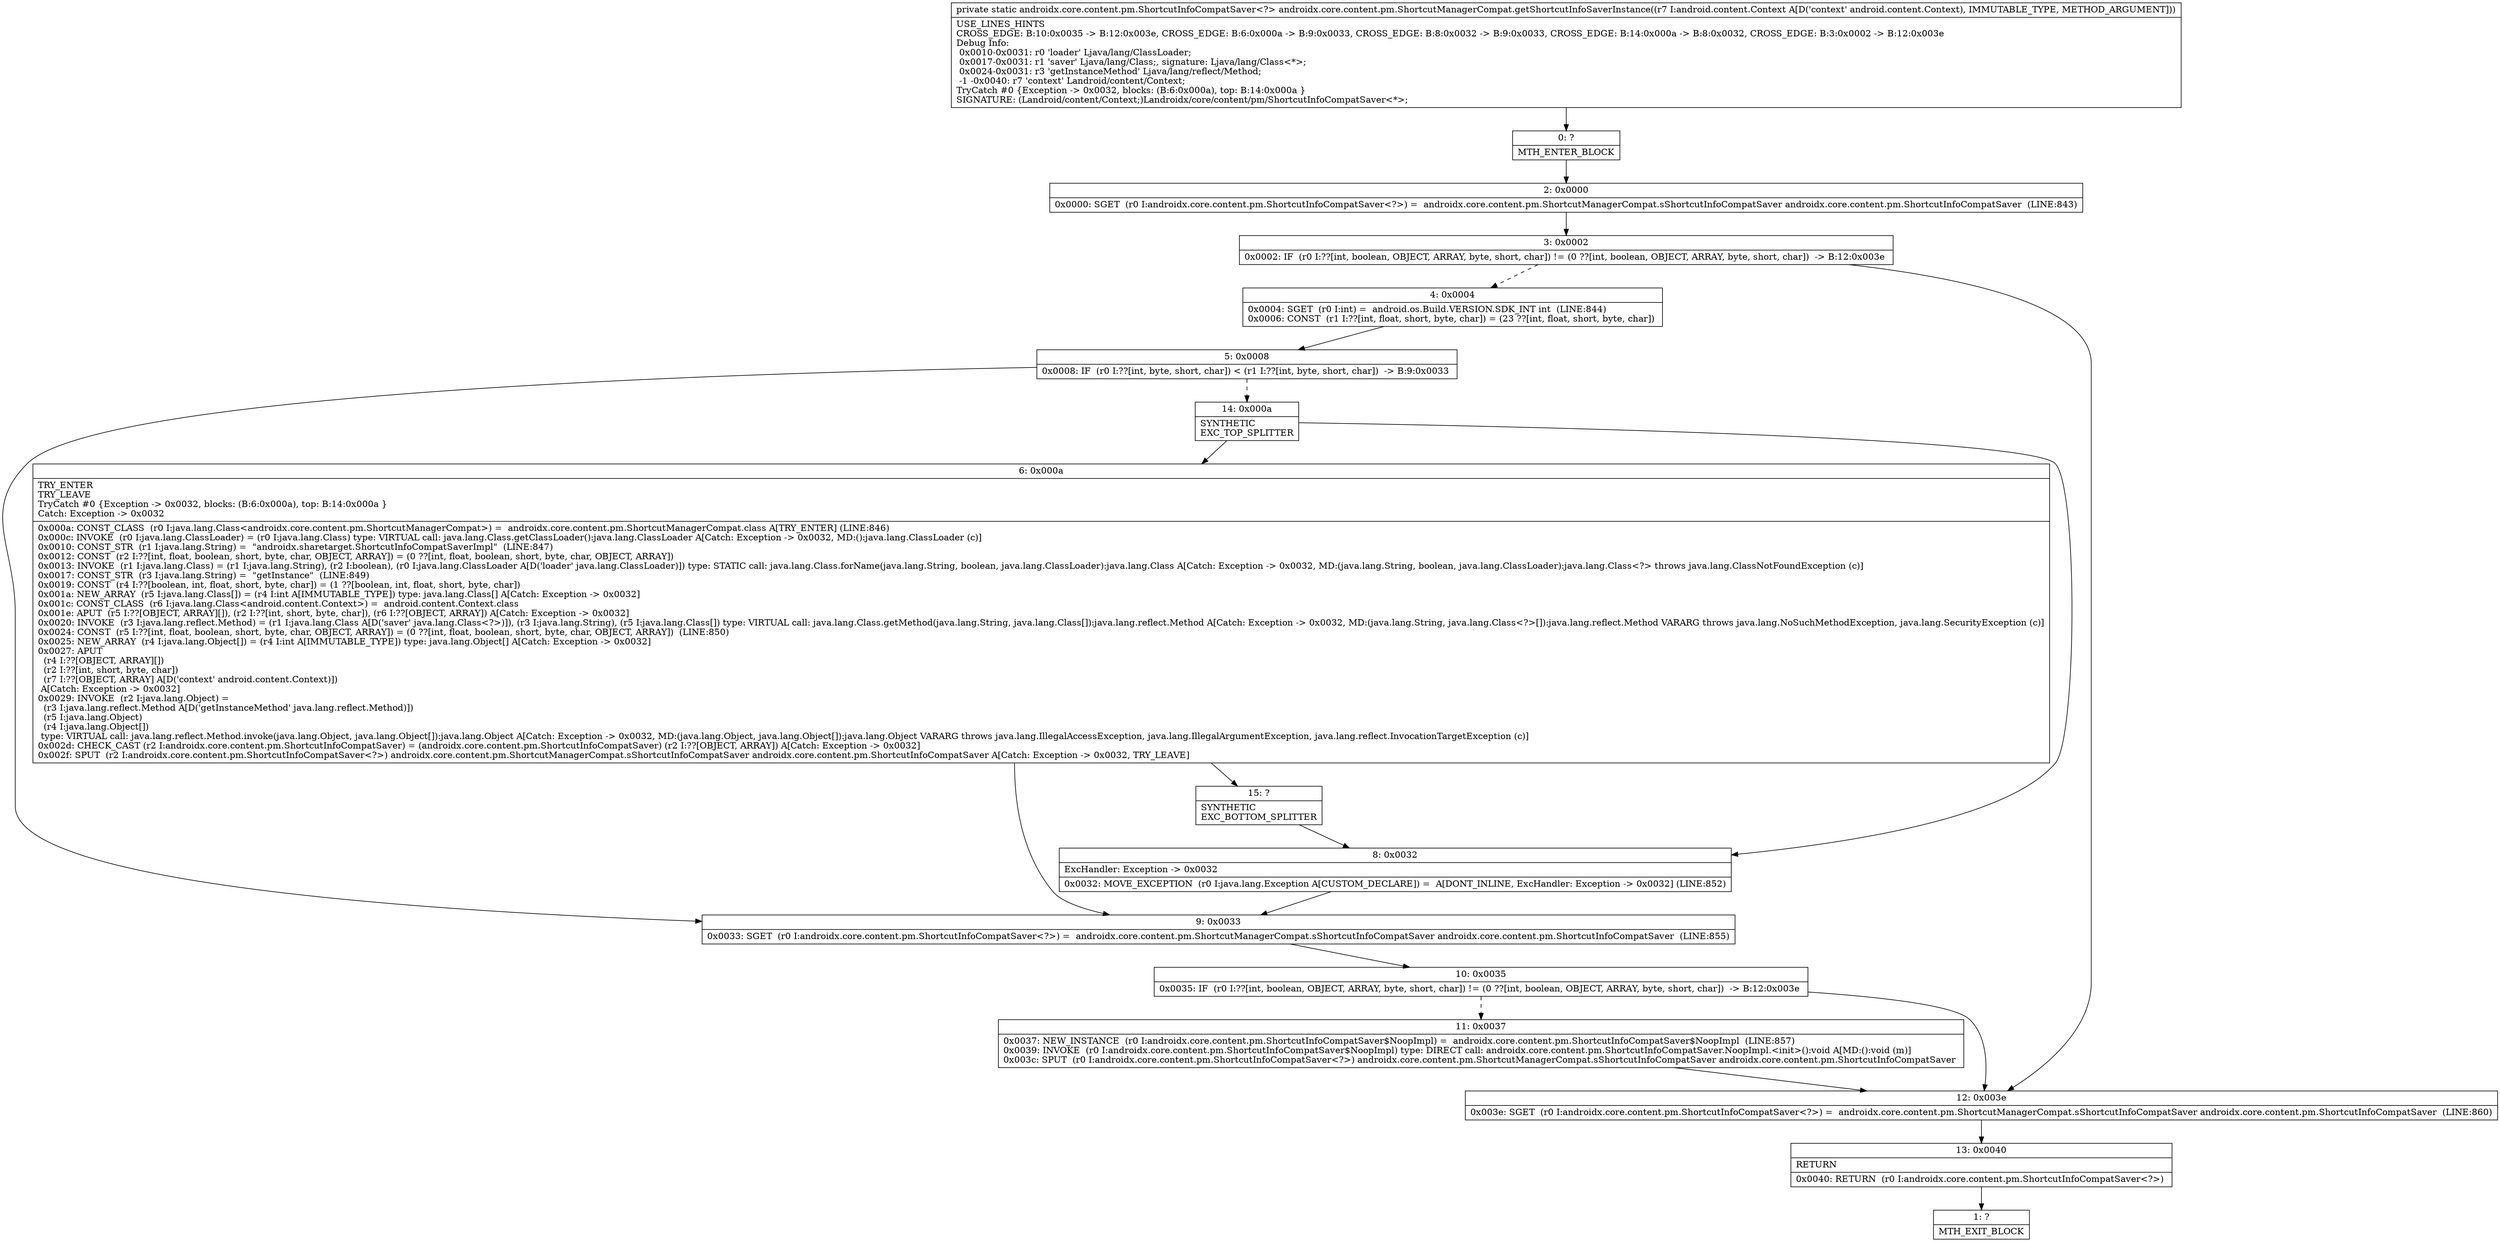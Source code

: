 digraph "CFG forandroidx.core.content.pm.ShortcutManagerCompat.getShortcutInfoSaverInstance(Landroid\/content\/Context;)Landroidx\/core\/content\/pm\/ShortcutInfoCompatSaver;" {
Node_0 [shape=record,label="{0\:\ ?|MTH_ENTER_BLOCK\l}"];
Node_2 [shape=record,label="{2\:\ 0x0000|0x0000: SGET  (r0 I:androidx.core.content.pm.ShortcutInfoCompatSaver\<?\>) =  androidx.core.content.pm.ShortcutManagerCompat.sShortcutInfoCompatSaver androidx.core.content.pm.ShortcutInfoCompatSaver  (LINE:843)\l}"];
Node_3 [shape=record,label="{3\:\ 0x0002|0x0002: IF  (r0 I:??[int, boolean, OBJECT, ARRAY, byte, short, char]) != (0 ??[int, boolean, OBJECT, ARRAY, byte, short, char])  \-\> B:12:0x003e \l}"];
Node_4 [shape=record,label="{4\:\ 0x0004|0x0004: SGET  (r0 I:int) =  android.os.Build.VERSION.SDK_INT int  (LINE:844)\l0x0006: CONST  (r1 I:??[int, float, short, byte, char]) = (23 ??[int, float, short, byte, char]) \l}"];
Node_5 [shape=record,label="{5\:\ 0x0008|0x0008: IF  (r0 I:??[int, byte, short, char]) \< (r1 I:??[int, byte, short, char])  \-\> B:9:0x0033 \l}"];
Node_9 [shape=record,label="{9\:\ 0x0033|0x0033: SGET  (r0 I:androidx.core.content.pm.ShortcutInfoCompatSaver\<?\>) =  androidx.core.content.pm.ShortcutManagerCompat.sShortcutInfoCompatSaver androidx.core.content.pm.ShortcutInfoCompatSaver  (LINE:855)\l}"];
Node_10 [shape=record,label="{10\:\ 0x0035|0x0035: IF  (r0 I:??[int, boolean, OBJECT, ARRAY, byte, short, char]) != (0 ??[int, boolean, OBJECT, ARRAY, byte, short, char])  \-\> B:12:0x003e \l}"];
Node_11 [shape=record,label="{11\:\ 0x0037|0x0037: NEW_INSTANCE  (r0 I:androidx.core.content.pm.ShortcutInfoCompatSaver$NoopImpl) =  androidx.core.content.pm.ShortcutInfoCompatSaver$NoopImpl  (LINE:857)\l0x0039: INVOKE  (r0 I:androidx.core.content.pm.ShortcutInfoCompatSaver$NoopImpl) type: DIRECT call: androidx.core.content.pm.ShortcutInfoCompatSaver.NoopImpl.\<init\>():void A[MD:():void (m)]\l0x003c: SPUT  (r0 I:androidx.core.content.pm.ShortcutInfoCompatSaver\<?\>) androidx.core.content.pm.ShortcutManagerCompat.sShortcutInfoCompatSaver androidx.core.content.pm.ShortcutInfoCompatSaver \l}"];
Node_14 [shape=record,label="{14\:\ 0x000a|SYNTHETIC\lEXC_TOP_SPLITTER\l}"];
Node_6 [shape=record,label="{6\:\ 0x000a|TRY_ENTER\lTRY_LEAVE\lTryCatch #0 \{Exception \-\> 0x0032, blocks: (B:6:0x000a), top: B:14:0x000a \}\lCatch: Exception \-\> 0x0032\l|0x000a: CONST_CLASS  (r0 I:java.lang.Class\<androidx.core.content.pm.ShortcutManagerCompat\>) =  androidx.core.content.pm.ShortcutManagerCompat.class A[TRY_ENTER] (LINE:846)\l0x000c: INVOKE  (r0 I:java.lang.ClassLoader) = (r0 I:java.lang.Class) type: VIRTUAL call: java.lang.Class.getClassLoader():java.lang.ClassLoader A[Catch: Exception \-\> 0x0032, MD:():java.lang.ClassLoader (c)]\l0x0010: CONST_STR  (r1 I:java.lang.String) =  \"androidx.sharetarget.ShortcutInfoCompatSaverImpl\"  (LINE:847)\l0x0012: CONST  (r2 I:??[int, float, boolean, short, byte, char, OBJECT, ARRAY]) = (0 ??[int, float, boolean, short, byte, char, OBJECT, ARRAY]) \l0x0013: INVOKE  (r1 I:java.lang.Class) = (r1 I:java.lang.String), (r2 I:boolean), (r0 I:java.lang.ClassLoader A[D('loader' java.lang.ClassLoader)]) type: STATIC call: java.lang.Class.forName(java.lang.String, boolean, java.lang.ClassLoader):java.lang.Class A[Catch: Exception \-\> 0x0032, MD:(java.lang.String, boolean, java.lang.ClassLoader):java.lang.Class\<?\> throws java.lang.ClassNotFoundException (c)]\l0x0017: CONST_STR  (r3 I:java.lang.String) =  \"getInstance\"  (LINE:849)\l0x0019: CONST  (r4 I:??[boolean, int, float, short, byte, char]) = (1 ??[boolean, int, float, short, byte, char]) \l0x001a: NEW_ARRAY  (r5 I:java.lang.Class[]) = (r4 I:int A[IMMUTABLE_TYPE]) type: java.lang.Class[] A[Catch: Exception \-\> 0x0032]\l0x001c: CONST_CLASS  (r6 I:java.lang.Class\<android.content.Context\>) =  android.content.Context.class \l0x001e: APUT  (r5 I:??[OBJECT, ARRAY][]), (r2 I:??[int, short, byte, char]), (r6 I:??[OBJECT, ARRAY]) A[Catch: Exception \-\> 0x0032]\l0x0020: INVOKE  (r3 I:java.lang.reflect.Method) = (r1 I:java.lang.Class A[D('saver' java.lang.Class\<?\>)]), (r3 I:java.lang.String), (r5 I:java.lang.Class[]) type: VIRTUAL call: java.lang.Class.getMethod(java.lang.String, java.lang.Class[]):java.lang.reflect.Method A[Catch: Exception \-\> 0x0032, MD:(java.lang.String, java.lang.Class\<?\>[]):java.lang.reflect.Method VARARG throws java.lang.NoSuchMethodException, java.lang.SecurityException (c)]\l0x0024: CONST  (r5 I:??[int, float, boolean, short, byte, char, OBJECT, ARRAY]) = (0 ??[int, float, boolean, short, byte, char, OBJECT, ARRAY])  (LINE:850)\l0x0025: NEW_ARRAY  (r4 I:java.lang.Object[]) = (r4 I:int A[IMMUTABLE_TYPE]) type: java.lang.Object[] A[Catch: Exception \-\> 0x0032]\l0x0027: APUT  \l  (r4 I:??[OBJECT, ARRAY][])\l  (r2 I:??[int, short, byte, char])\l  (r7 I:??[OBJECT, ARRAY] A[D('context' android.content.Context)])\l A[Catch: Exception \-\> 0x0032]\l0x0029: INVOKE  (r2 I:java.lang.Object) = \l  (r3 I:java.lang.reflect.Method A[D('getInstanceMethod' java.lang.reflect.Method)])\l  (r5 I:java.lang.Object)\l  (r4 I:java.lang.Object[])\l type: VIRTUAL call: java.lang.reflect.Method.invoke(java.lang.Object, java.lang.Object[]):java.lang.Object A[Catch: Exception \-\> 0x0032, MD:(java.lang.Object, java.lang.Object[]):java.lang.Object VARARG throws java.lang.IllegalAccessException, java.lang.IllegalArgumentException, java.lang.reflect.InvocationTargetException (c)]\l0x002d: CHECK_CAST (r2 I:androidx.core.content.pm.ShortcutInfoCompatSaver) = (androidx.core.content.pm.ShortcutInfoCompatSaver) (r2 I:??[OBJECT, ARRAY]) A[Catch: Exception \-\> 0x0032]\l0x002f: SPUT  (r2 I:androidx.core.content.pm.ShortcutInfoCompatSaver\<?\>) androidx.core.content.pm.ShortcutManagerCompat.sShortcutInfoCompatSaver androidx.core.content.pm.ShortcutInfoCompatSaver A[Catch: Exception \-\> 0x0032, TRY_LEAVE]\l}"];
Node_15 [shape=record,label="{15\:\ ?|SYNTHETIC\lEXC_BOTTOM_SPLITTER\l}"];
Node_8 [shape=record,label="{8\:\ 0x0032|ExcHandler: Exception \-\> 0x0032\l|0x0032: MOVE_EXCEPTION  (r0 I:java.lang.Exception A[CUSTOM_DECLARE]) =  A[DONT_INLINE, ExcHandler: Exception \-\> 0x0032] (LINE:852)\l}"];
Node_12 [shape=record,label="{12\:\ 0x003e|0x003e: SGET  (r0 I:androidx.core.content.pm.ShortcutInfoCompatSaver\<?\>) =  androidx.core.content.pm.ShortcutManagerCompat.sShortcutInfoCompatSaver androidx.core.content.pm.ShortcutInfoCompatSaver  (LINE:860)\l}"];
Node_13 [shape=record,label="{13\:\ 0x0040|RETURN\l|0x0040: RETURN  (r0 I:androidx.core.content.pm.ShortcutInfoCompatSaver\<?\>) \l}"];
Node_1 [shape=record,label="{1\:\ ?|MTH_EXIT_BLOCK\l}"];
MethodNode[shape=record,label="{private static androidx.core.content.pm.ShortcutInfoCompatSaver\<?\> androidx.core.content.pm.ShortcutManagerCompat.getShortcutInfoSaverInstance((r7 I:android.content.Context A[D('context' android.content.Context), IMMUTABLE_TYPE, METHOD_ARGUMENT]))  | USE_LINES_HINTS\lCROSS_EDGE: B:10:0x0035 \-\> B:12:0x003e, CROSS_EDGE: B:6:0x000a \-\> B:9:0x0033, CROSS_EDGE: B:8:0x0032 \-\> B:9:0x0033, CROSS_EDGE: B:14:0x000a \-\> B:8:0x0032, CROSS_EDGE: B:3:0x0002 \-\> B:12:0x003e\lDebug Info:\l  0x0010\-0x0031: r0 'loader' Ljava\/lang\/ClassLoader;\l  0x0017\-0x0031: r1 'saver' Ljava\/lang\/Class;, signature: Ljava\/lang\/Class\<*\>;\l  0x0024\-0x0031: r3 'getInstanceMethod' Ljava\/lang\/reflect\/Method;\l  \-1 \-0x0040: r7 'context' Landroid\/content\/Context;\lTryCatch #0 \{Exception \-\> 0x0032, blocks: (B:6:0x000a), top: B:14:0x000a \}\lSIGNATURE: (Landroid\/content\/Context;)Landroidx\/core\/content\/pm\/ShortcutInfoCompatSaver\<*\>;\l}"];
MethodNode -> Node_0;Node_0 -> Node_2;
Node_2 -> Node_3;
Node_3 -> Node_4[style=dashed];
Node_3 -> Node_12;
Node_4 -> Node_5;
Node_5 -> Node_9;
Node_5 -> Node_14[style=dashed];
Node_9 -> Node_10;
Node_10 -> Node_11[style=dashed];
Node_10 -> Node_12;
Node_11 -> Node_12;
Node_14 -> Node_6;
Node_14 -> Node_8;
Node_6 -> Node_9;
Node_6 -> Node_15;
Node_15 -> Node_8;
Node_8 -> Node_9;
Node_12 -> Node_13;
Node_13 -> Node_1;
}

